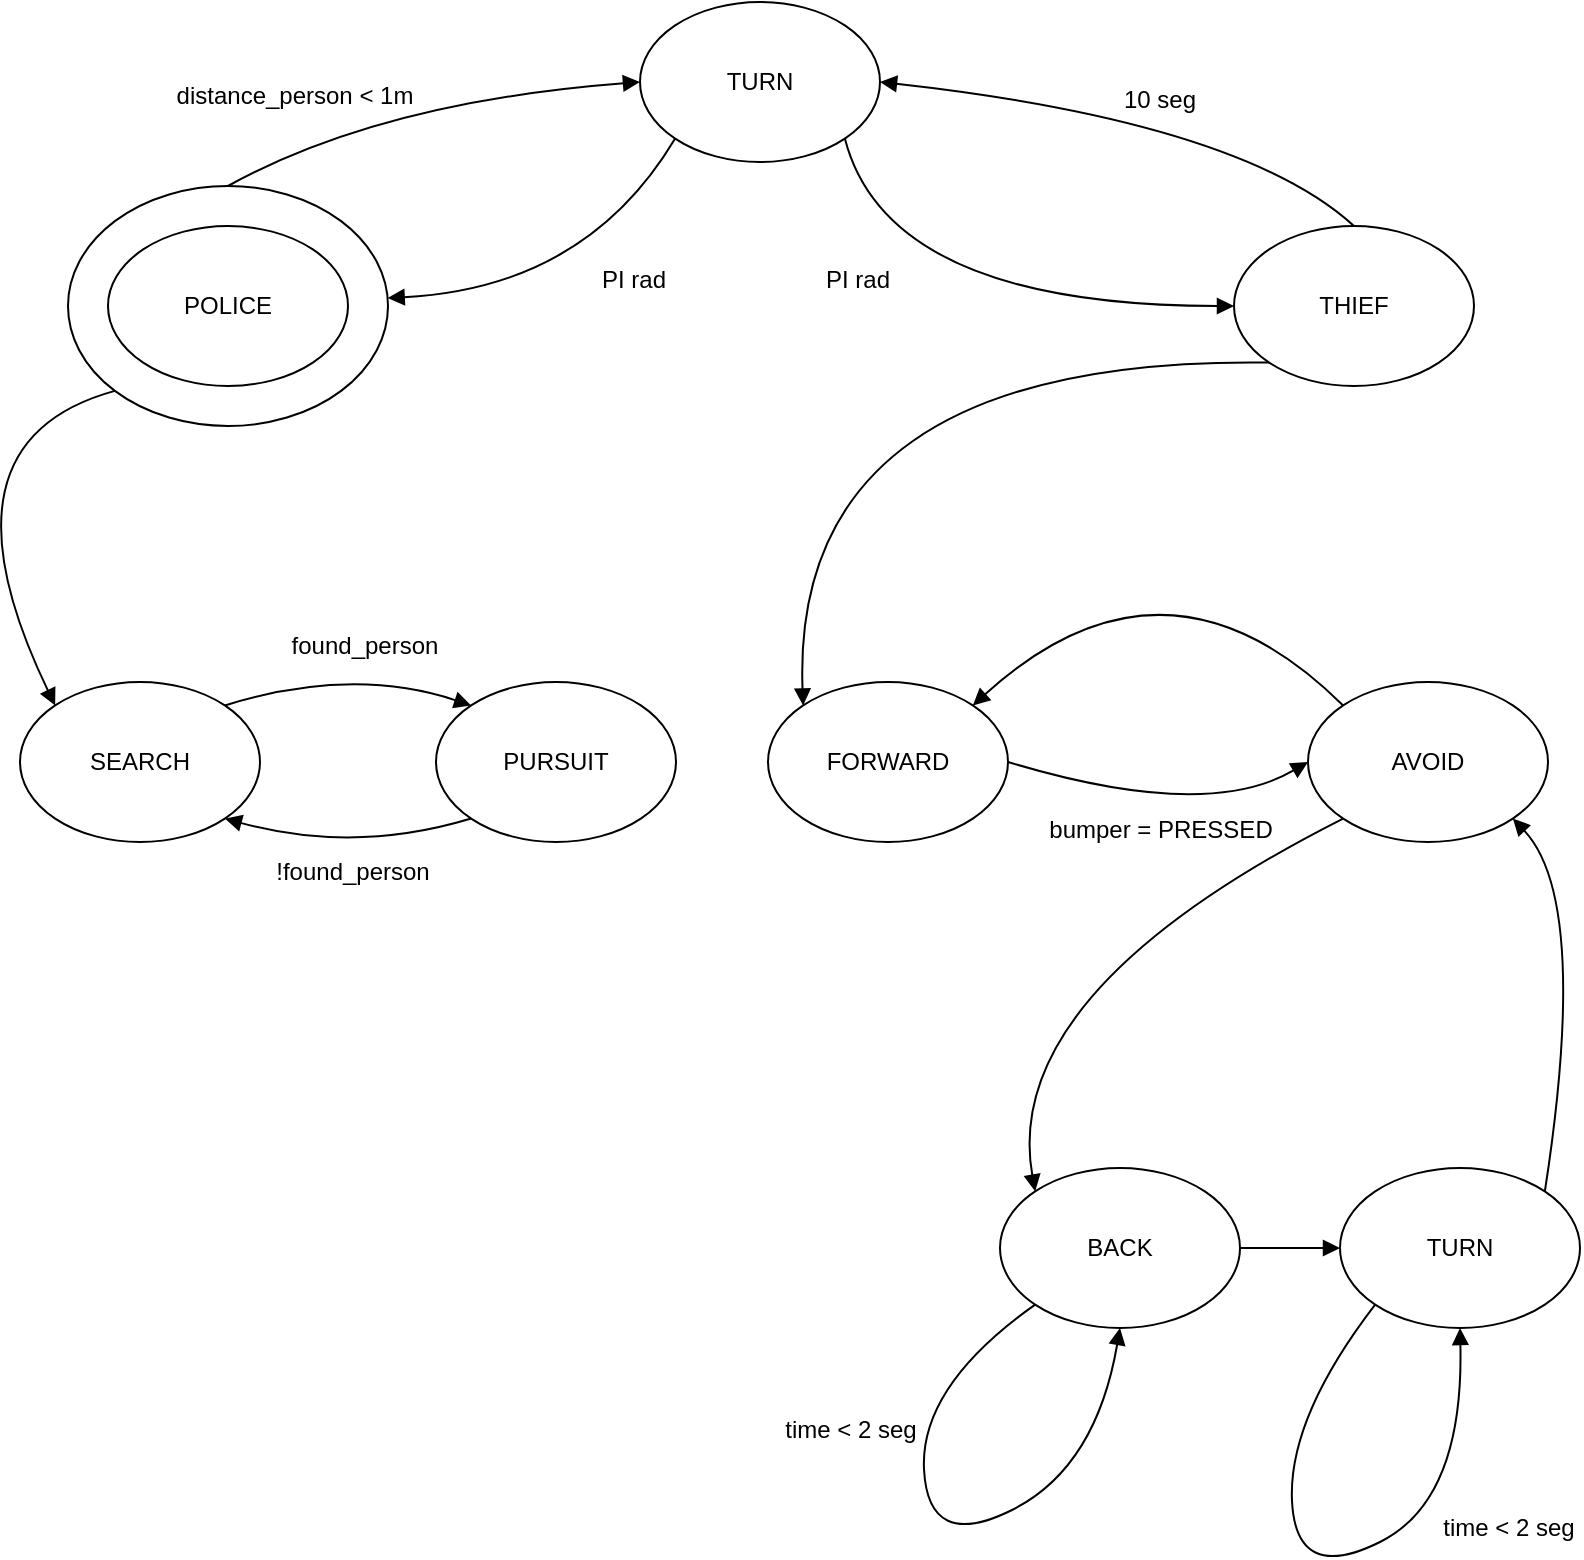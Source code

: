 <mxfile version="24.2.2" type="device">
  <diagram name="Página-1" id="D7rHYXCT1kcVb85K1ox6">
    <mxGraphModel dx="1296" dy="634" grid="0" gridSize="10" guides="1" tooltips="1" connect="1" arrows="1" fold="1" page="1" pageScale="1" pageWidth="827" pageHeight="1169" math="0" shadow="0">
      <root>
        <mxCell id="0" />
        <mxCell id="1" parent="0" />
        <mxCell id="_PwQraxUoY3Q8N2v7YTp-2" value="" style="ellipse;whiteSpace=wrap;html=1;" parent="1" vertex="1">
          <mxGeometry x="54" y="132" width="160" height="120" as="geometry" />
        </mxCell>
        <mxCell id="_PwQraxUoY3Q8N2v7YTp-3" value="POLICE" style="ellipse;whiteSpace=wrap;html=1;" parent="1" vertex="1">
          <mxGeometry x="74" y="152" width="120" height="80" as="geometry" />
        </mxCell>
        <mxCell id="_PwQraxUoY3Q8N2v7YTp-4" value="THIEF" style="ellipse;whiteSpace=wrap;html=1;" parent="1" vertex="1">
          <mxGeometry x="637" y="152" width="120" height="80" as="geometry" />
        </mxCell>
        <mxCell id="_PwQraxUoY3Q8N2v7YTp-5" value="TURN" style="ellipse;whiteSpace=wrap;html=1;" parent="1" vertex="1">
          <mxGeometry x="340" y="40" width="120" height="80" as="geometry" />
        </mxCell>
        <mxCell id="_PwQraxUoY3Q8N2v7YTp-8" value="" style="html=1;exitX=0;exitY=1;labelBackgroundColor=none;startFill=0;endArrow=block;endFill=1;strokeColor=#000000;strokeWidth=1;fontFamily=Verdana;fontSize=12;curved=1;exitDx=0;exitDy=0;" parent="1" source="_PwQraxUoY3Q8N2v7YTp-5" target="_PwQraxUoY3Q8N2v7YTp-2" edge="1">
          <mxGeometry x="0.062" relative="1" as="geometry">
            <mxPoint x="251" y="310" as="targetPoint" />
            <Array as="points">
              <mxPoint x="313" y="183" />
            </Array>
            <mxPoint as="offset" />
            <mxPoint x="610" y="110" as="sourcePoint" />
          </mxGeometry>
        </mxCell>
        <mxCell id="_PwQraxUoY3Q8N2v7YTp-9" value="" style="html=1;exitX=1;exitY=1;labelBackgroundColor=none;startFill=0;endArrow=block;endFill=1;strokeColor=#000000;strokeWidth=1;fontFamily=Verdana;fontSize=12;curved=1;exitDx=0;exitDy=0;entryX=0;entryY=0.5;entryDx=0;entryDy=0;" parent="1" source="_PwQraxUoY3Q8N2v7YTp-5" target="_PwQraxUoY3Q8N2v7YTp-4" edge="1">
          <mxGeometry x="0.062" relative="1" as="geometry">
            <mxPoint x="270" y="420" as="targetPoint" />
            <Array as="points">
              <mxPoint x="464" y="192" />
            </Array>
            <mxPoint as="offset" />
            <mxPoint x="629" y="220" as="sourcePoint" />
          </mxGeometry>
        </mxCell>
        <mxCell id="_PwQraxUoY3Q8N2v7YTp-10" value="" style="html=1;exitX=0.5;exitY=0;labelBackgroundColor=none;startFill=0;endArrow=block;endFill=1;strokeColor=#000000;strokeWidth=1;fontFamily=Verdana;fontSize=12;curved=1;exitDx=0;exitDy=0;entryX=1;entryY=0.5;entryDx=0;entryDy=0;" parent="1" source="_PwQraxUoY3Q8N2v7YTp-4" target="_PwQraxUoY3Q8N2v7YTp-5" edge="1">
          <mxGeometry x="0.062" relative="1" as="geometry">
            <mxPoint x="290" y="470" as="targetPoint" />
            <Array as="points">
              <mxPoint x="640" y="100" />
            </Array>
            <mxPoint as="offset" />
            <mxPoint x="649" y="270" as="sourcePoint" />
          </mxGeometry>
        </mxCell>
        <mxCell id="_PwQraxUoY3Q8N2v7YTp-11" value="" style="html=1;exitX=0.5;exitY=0;labelBackgroundColor=none;startFill=0;endArrow=block;endFill=1;strokeColor=#000000;strokeWidth=1;fontFamily=Verdana;fontSize=12;curved=1;exitDx=0;exitDy=0;entryX=0;entryY=0.5;entryDx=0;entryDy=0;" parent="1" source="_PwQraxUoY3Q8N2v7YTp-2" target="_PwQraxUoY3Q8N2v7YTp-5" edge="1">
          <mxGeometry x="0.062" relative="1" as="geometry">
            <mxPoint x="55" y="570" as="targetPoint" />
            <Array as="points">
              <mxPoint x="210" y="90" />
            </Array>
            <mxPoint as="offset" />
            <mxPoint x="414" y="370" as="sourcePoint" />
          </mxGeometry>
        </mxCell>
        <mxCell id="rx8-17cV9zZhPt_ueJhC-1" value="PI rad" style="text;html=1;align=center;verticalAlign=middle;whiteSpace=wrap;rounded=0;" vertex="1" parent="1">
          <mxGeometry x="307" y="164" width="60" height="30" as="geometry" />
        </mxCell>
        <mxCell id="rx8-17cV9zZhPt_ueJhC-2" value="PI rad" style="text;html=1;align=center;verticalAlign=middle;whiteSpace=wrap;rounded=0;" vertex="1" parent="1">
          <mxGeometry x="419" y="164" width="60" height="30" as="geometry" />
        </mxCell>
        <mxCell id="rx8-17cV9zZhPt_ueJhC-4" value="distance_person &amp;lt; 1m" style="text;html=1;align=center;verticalAlign=middle;whiteSpace=wrap;rounded=0;" vertex="1" parent="1">
          <mxGeometry x="95" y="72" width="145" height="30" as="geometry" />
        </mxCell>
        <mxCell id="rx8-17cV9zZhPt_ueJhC-5" value="10 seg" style="text;html=1;align=center;verticalAlign=middle;whiteSpace=wrap;rounded=0;" vertex="1" parent="1">
          <mxGeometry x="578" y="74" width="44" height="30" as="geometry" />
        </mxCell>
        <mxCell id="rx8-17cV9zZhPt_ueJhC-6" value="FORWARD" style="ellipse;whiteSpace=wrap;html=1;" vertex="1" parent="1">
          <mxGeometry x="404" y="380" width="120" height="80" as="geometry" />
        </mxCell>
        <mxCell id="rx8-17cV9zZhPt_ueJhC-7" value="AVOID" style="ellipse;whiteSpace=wrap;html=1;" vertex="1" parent="1">
          <mxGeometry x="674" y="380" width="120" height="80" as="geometry" />
        </mxCell>
        <mxCell id="rx8-17cV9zZhPt_ueJhC-8" value="SEARCH" style="ellipse;whiteSpace=wrap;html=1;" vertex="1" parent="1">
          <mxGeometry x="30" y="380" width="120" height="80" as="geometry" />
        </mxCell>
        <mxCell id="rx8-17cV9zZhPt_ueJhC-9" value="PURSUIT" style="ellipse;whiteSpace=wrap;html=1;" vertex="1" parent="1">
          <mxGeometry x="238" y="380" width="120" height="80" as="geometry" />
        </mxCell>
        <mxCell id="rx8-17cV9zZhPt_ueJhC-10" value="" style="html=1;exitX=0;exitY=1;labelBackgroundColor=none;startFill=0;endArrow=block;endFill=1;strokeColor=#000000;strokeWidth=1;fontFamily=Verdana;fontSize=12;curved=1;exitDx=0;exitDy=0;entryX=0;entryY=0;entryDx=0;entryDy=0;" edge="1" parent="1" source="_PwQraxUoY3Q8N2v7YTp-4" target="rx8-17cV9zZhPt_ueJhC-6">
          <mxGeometry x="0.062" relative="1" as="geometry">
            <mxPoint x="568" y="316" as="targetPoint" />
            <Array as="points">
              <mxPoint x="415" y="217" />
            </Array>
            <mxPoint as="offset" />
            <mxPoint x="373" y="232" as="sourcePoint" />
          </mxGeometry>
        </mxCell>
        <mxCell id="rx8-17cV9zZhPt_ueJhC-11" value="BACK" style="ellipse;whiteSpace=wrap;html=1;" vertex="1" parent="1">
          <mxGeometry x="520" y="623" width="120" height="80" as="geometry" />
        </mxCell>
        <mxCell id="rx8-17cV9zZhPt_ueJhC-12" value="TURN" style="ellipse;whiteSpace=wrap;html=1;" vertex="1" parent="1">
          <mxGeometry x="690" y="623" width="120" height="80" as="geometry" />
        </mxCell>
        <mxCell id="rx8-17cV9zZhPt_ueJhC-13" value="" style="html=1;exitX=0;exitY=1;labelBackgroundColor=none;startFill=0;endArrow=block;endFill=1;strokeColor=#000000;strokeWidth=1;fontFamily=Verdana;fontSize=12;curved=1;exitDx=0;exitDy=0;entryX=0;entryY=0;entryDx=0;entryDy=0;" edge="1" parent="1" source="rx8-17cV9zZhPt_ueJhC-7" target="rx8-17cV9zZhPt_ueJhC-11">
          <mxGeometry x="0.062" relative="1" as="geometry">
            <mxPoint x="501" y="620" as="targetPoint" />
            <Array as="points">
              <mxPoint x="520" y="535" />
            </Array>
            <mxPoint as="offset" />
            <mxPoint x="682" y="448" as="sourcePoint" />
          </mxGeometry>
        </mxCell>
        <mxCell id="rx8-17cV9zZhPt_ueJhC-14" value="" style="html=1;exitX=0;exitY=1;labelBackgroundColor=none;startFill=0;endArrow=block;endFill=1;strokeColor=#000000;strokeWidth=1;fontFamily=Verdana;fontSize=12;curved=1;exitDx=0;exitDy=0;entryX=0.5;entryY=1;entryDx=0;entryDy=0;" edge="1" parent="1" source="rx8-17cV9zZhPt_ueJhC-11" target="rx8-17cV9zZhPt_ueJhC-11">
          <mxGeometry x="0.062" relative="1" as="geometry">
            <mxPoint x="387" y="805" as="targetPoint" />
            <Array as="points">
              <mxPoint x="480" y="732" />
              <mxPoint x="484" y="815" />
              <mxPoint x="568" y="773" />
            </Array>
            <mxPoint as="offset" />
            <mxPoint x="537" y="696" as="sourcePoint" />
          </mxGeometry>
        </mxCell>
        <mxCell id="rx8-17cV9zZhPt_ueJhC-15" value="" style="html=1;exitX=0;exitY=1;labelBackgroundColor=none;startFill=0;endArrow=block;endFill=1;strokeColor=#000000;strokeWidth=1;fontFamily=Verdana;fontSize=12;curved=1;exitDx=0;exitDy=0;entryX=0.5;entryY=1;entryDx=0;entryDy=0;" edge="1" parent="1" source="rx8-17cV9zZhPt_ueJhC-12" target="rx8-17cV9zZhPt_ueJhC-12">
          <mxGeometry x="0.062" relative="1" as="geometry">
            <mxPoint x="764" y="719" as="targetPoint" />
            <Array as="points">
              <mxPoint x="664" y="748" />
              <mxPoint x="668" y="831" />
              <mxPoint x="752" y="789" />
            </Array>
            <mxPoint as="offset" />
            <mxPoint x="722" y="707" as="sourcePoint" />
          </mxGeometry>
        </mxCell>
        <mxCell id="rx8-17cV9zZhPt_ueJhC-16" value="time &amp;lt; 2 seg" style="text;html=1;align=center;verticalAlign=middle;whiteSpace=wrap;rounded=0;" vertex="1" parent="1">
          <mxGeometry x="410" y="739" width="71" height="30" as="geometry" />
        </mxCell>
        <mxCell id="rx8-17cV9zZhPt_ueJhC-17" value="time &amp;lt; 2 seg" style="text;html=1;align=center;verticalAlign=middle;whiteSpace=wrap;rounded=0;" vertex="1" parent="1">
          <mxGeometry x="739" y="788" width="71" height="30" as="geometry" />
        </mxCell>
        <mxCell id="rx8-17cV9zZhPt_ueJhC-18" value="" style="html=1;exitX=1;exitY=0.5;labelBackgroundColor=none;startFill=0;endArrow=block;endFill=1;strokeColor=#000000;strokeWidth=1;fontFamily=Verdana;fontSize=12;curved=1;exitDx=0;exitDy=0;entryX=0;entryY=0.5;entryDx=0;entryDy=0;" edge="1" parent="1" source="rx8-17cV9zZhPt_ueJhC-11" target="rx8-17cV9zZhPt_ueJhC-12">
          <mxGeometry x="0.062" relative="1" as="geometry">
            <mxPoint x="496" y="820" as="targetPoint" />
            <Array as="points" />
            <mxPoint as="offset" />
            <mxPoint x="646" y="711" as="sourcePoint" />
          </mxGeometry>
        </mxCell>
        <mxCell id="rx8-17cV9zZhPt_ueJhC-19" value="" style="html=1;exitX=1;exitY=0;labelBackgroundColor=none;startFill=0;endArrow=block;endFill=1;strokeColor=#000000;strokeWidth=1;fontFamily=Verdana;fontSize=12;curved=1;exitDx=0;exitDy=0;entryX=1;entryY=1;entryDx=0;entryDy=0;" edge="1" parent="1" source="rx8-17cV9zZhPt_ueJhC-12" target="rx8-17cV9zZhPt_ueJhC-7">
          <mxGeometry x="0.062" relative="1" as="geometry">
            <mxPoint x="601" y="587" as="targetPoint" />
            <Array as="points">
              <mxPoint x="815" y="489" />
            </Array>
            <mxPoint as="offset" />
            <mxPoint x="751" y="478" as="sourcePoint" />
          </mxGeometry>
        </mxCell>
        <mxCell id="rx8-17cV9zZhPt_ueJhC-21" value="bumper = PRESSED" style="text;html=1;align=center;verticalAlign=middle;whiteSpace=wrap;rounded=0;" vertex="1" parent="1">
          <mxGeometry x="541.5" y="439" width="117" height="30" as="geometry" />
        </mxCell>
        <mxCell id="rx8-17cV9zZhPt_ueJhC-22" value="" style="html=1;exitX=0;exitY=0;labelBackgroundColor=none;startFill=0;endArrow=block;endFill=1;strokeColor=#000000;strokeWidth=1;fontFamily=Verdana;fontSize=12;curved=1;exitDx=0;exitDy=0;entryX=1;entryY=0;entryDx=0;entryDy=0;" edge="1" parent="1" source="rx8-17cV9zZhPt_ueJhC-7" target="rx8-17cV9zZhPt_ueJhC-6">
          <mxGeometry x="0.062" relative="1" as="geometry">
            <mxPoint x="455" y="568" as="targetPoint" />
            <Array as="points">
              <mxPoint x="603" y="304" />
            </Array>
            <mxPoint as="offset" />
            <mxPoint x="636" y="396" as="sourcePoint" />
          </mxGeometry>
        </mxCell>
        <mxCell id="rx8-17cV9zZhPt_ueJhC-23" value="" style="html=1;exitX=1;exitY=0.5;labelBackgroundColor=none;startFill=0;endArrow=block;endFill=1;strokeColor=#000000;strokeWidth=1;fontFamily=Verdana;fontSize=12;curved=1;exitDx=0;exitDy=0;entryX=0;entryY=0.5;entryDx=0;entryDy=0;" edge="1" parent="1" source="rx8-17cV9zZhPt_ueJhC-6" target="rx8-17cV9zZhPt_ueJhC-7">
          <mxGeometry x="0.062" relative="1" as="geometry">
            <mxPoint x="568" y="402" as="targetPoint" />
            <Array as="points">
              <mxPoint x="623" y="450" />
            </Array>
            <mxPoint as="offset" />
            <mxPoint x="702" y="402" as="sourcePoint" />
          </mxGeometry>
        </mxCell>
        <mxCell id="rx8-17cV9zZhPt_ueJhC-24" value="" style="html=1;exitX=0;exitY=1;labelBackgroundColor=none;startFill=0;endArrow=block;endFill=1;strokeColor=#000000;strokeWidth=1;fontFamily=Verdana;fontSize=12;curved=1;exitDx=0;exitDy=0;entryX=0;entryY=0;entryDx=0;entryDy=0;" edge="1" parent="1" source="_PwQraxUoY3Q8N2v7YTp-2" target="rx8-17cV9zZhPt_ueJhC-8">
          <mxGeometry x="0.062" relative="1" as="geometry">
            <mxPoint x="-72" y="465" as="targetPoint" />
            <Array as="points">
              <mxPoint x="-16" y="260" />
            </Array>
            <mxPoint as="offset" />
            <mxPoint x="161" y="293" as="sourcePoint" />
          </mxGeometry>
        </mxCell>
        <mxCell id="rx8-17cV9zZhPt_ueJhC-25" value="found_person" style="text;html=1;align=center;verticalAlign=middle;whiteSpace=wrap;rounded=0;" vertex="1" parent="1">
          <mxGeometry x="130" y="347" width="145" height="30" as="geometry" />
        </mxCell>
        <mxCell id="rx8-17cV9zZhPt_ueJhC-26" value="" style="html=1;exitX=1;exitY=0;labelBackgroundColor=none;startFill=0;endArrow=block;endFill=1;strokeColor=#000000;strokeWidth=1;fontFamily=Verdana;fontSize=12;curved=1;exitDx=0;exitDy=0;entryX=0;entryY=0;entryDx=0;entryDy=0;" edge="1" parent="1" source="rx8-17cV9zZhPt_ueJhC-8" target="rx8-17cV9zZhPt_ueJhC-9">
          <mxGeometry x="0.062" relative="1" as="geometry">
            <mxPoint x="163" y="613" as="targetPoint" />
            <Array as="points">
              <mxPoint x="196" y="372" />
            </Array>
            <mxPoint as="offset" />
            <mxPoint x="192" y="455" as="sourcePoint" />
          </mxGeometry>
        </mxCell>
        <mxCell id="rx8-17cV9zZhPt_ueJhC-27" value="" style="html=1;exitX=0;exitY=1;labelBackgroundColor=none;startFill=0;endArrow=block;endFill=1;strokeColor=#000000;strokeWidth=1;fontFamily=Verdana;fontSize=12;curved=1;exitDx=0;exitDy=0;entryX=1;entryY=1;entryDx=0;entryDy=0;" edge="1" parent="1" source="rx8-17cV9zZhPt_ueJhC-9" target="rx8-17cV9zZhPt_ueJhC-8">
          <mxGeometry x="0.062" relative="1" as="geometry">
            <mxPoint x="266" y="402" as="targetPoint" />
            <Array as="points">
              <mxPoint x="197" y="466" />
            </Array>
            <mxPoint as="offset" />
            <mxPoint x="142" y="402" as="sourcePoint" />
          </mxGeometry>
        </mxCell>
        <mxCell id="rx8-17cV9zZhPt_ueJhC-28" value="!found_person" style="text;html=1;align=center;verticalAlign=middle;whiteSpace=wrap;rounded=0;" vertex="1" parent="1">
          <mxGeometry x="124" y="460" width="145" height="30" as="geometry" />
        </mxCell>
      </root>
    </mxGraphModel>
  </diagram>
</mxfile>
